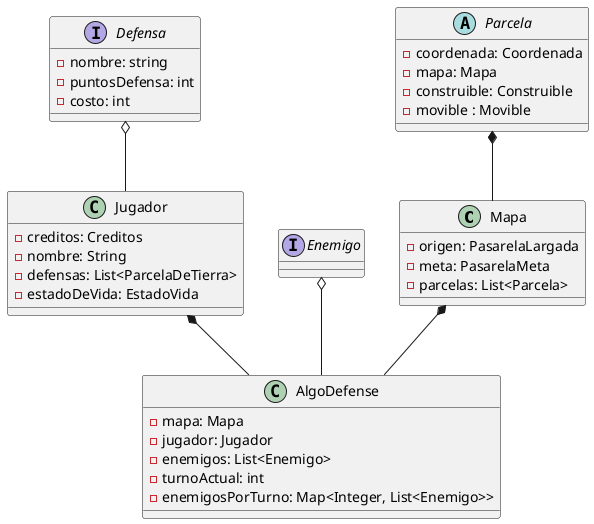 @startuml

class Mapa {
  - origen: PasarelaLargada
  - meta: PasarelaMeta
  - parcelas: List<Parcela>
}


abstract class Parcela {
  - coordenada: Coordenada
  - mapa: Mapa
  - construible: Construible
  -  movible : Movible

}

interface Defensa {
  - nombre: string
  - puntosDefensa: int
  - costo: int
}

class Jugador {
- creditos: Creditos
  - nombre: String
  - defensas: List<ParcelaDeTierra>
  - estadoDeVida: EstadoVida
}

interface Enemigo {

}

class AlgoDefense {
  - mapa: Mapa
  - jugador: Jugador
  - enemigos: List<Enemigo>
  - turnoActual: int
  - enemigosPorTurno: Map<Integer, List<Enemigo>>

}

Jugador *--AlgoDefense
Mapa *--AlgoDefense
Parcela *--Mapa
Enemigo o--AlgoDefense
Defensa o--Jugador




@enduml
